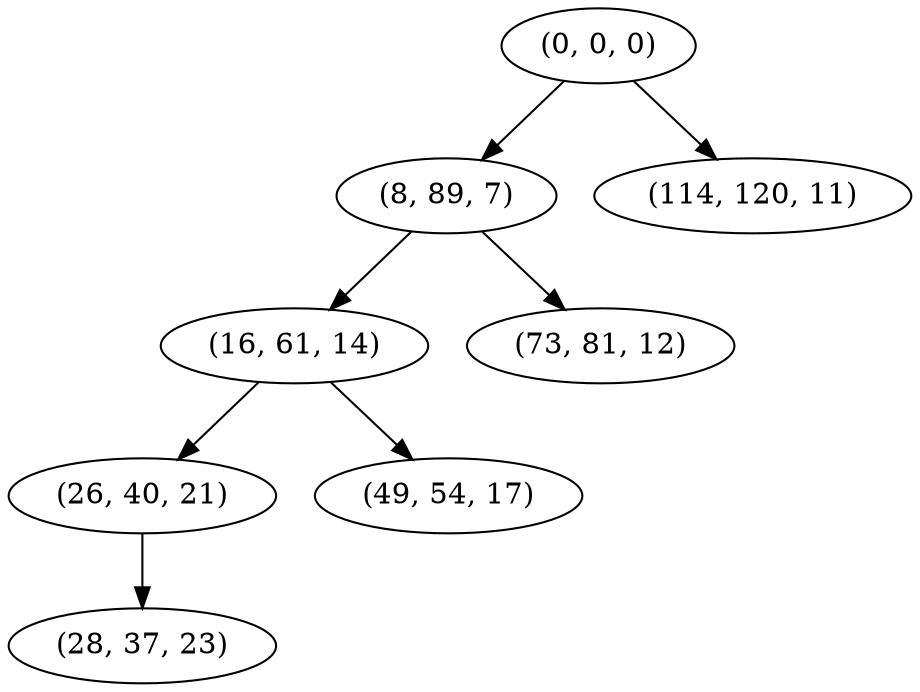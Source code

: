 digraph tree {
    "(0, 0, 0)";
    "(8, 89, 7)";
    "(16, 61, 14)";
    "(26, 40, 21)";
    "(28, 37, 23)";
    "(49, 54, 17)";
    "(73, 81, 12)";
    "(114, 120, 11)";
    "(0, 0, 0)" -> "(8, 89, 7)";
    "(0, 0, 0)" -> "(114, 120, 11)";
    "(8, 89, 7)" -> "(16, 61, 14)";
    "(8, 89, 7)" -> "(73, 81, 12)";
    "(16, 61, 14)" -> "(26, 40, 21)";
    "(16, 61, 14)" -> "(49, 54, 17)";
    "(26, 40, 21)" -> "(28, 37, 23)";
}
